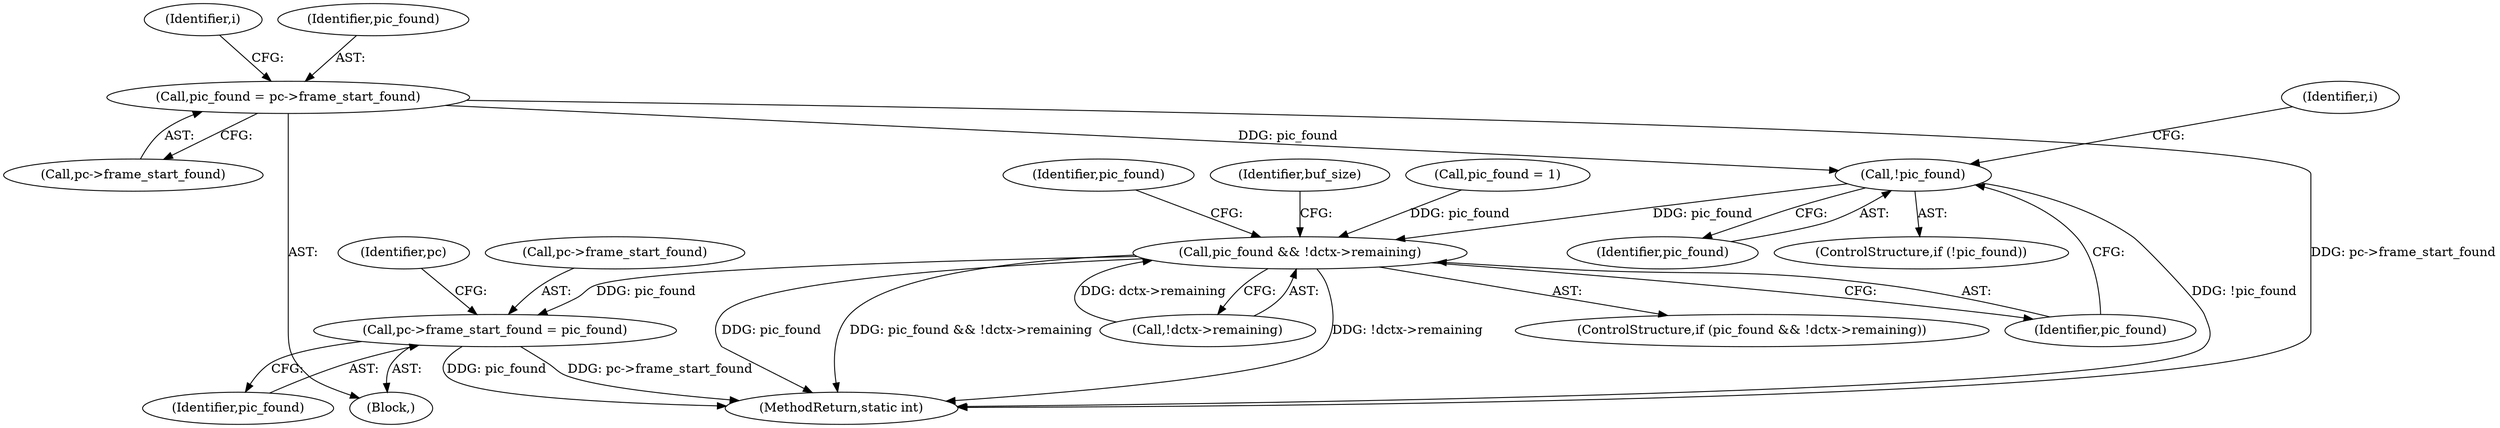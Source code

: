digraph "0_FFmpeg_611b35627488a8d0763e75c25ee0875c5b7987dd@pointer" {
"1000120" [label="(Call,pic_found = pc->frame_start_found)"];
"1000130" [label="(Call,!pic_found)"];
"1000170" [label="(Call,pic_found && !dctx->remaining)"];
"1000385" [label="(Call,pc->frame_start_found = pic_found)"];
"1000385" [label="(Call,pc->frame_start_found = pic_found)"];
"1000389" [label="(Identifier,pic_found)"];
"1000155" [label="(Call,pic_found = 1)"];
"1000386" [label="(Call,pc->frame_start_found)"];
"1000120" [label="(Call,pic_found = pc->frame_start_found)"];
"1000105" [label="(Block,)"];
"1000129" [label="(ControlStructure,if (!pic_found))"];
"1000171" [label="(Identifier,pic_found)"];
"1000392" [label="(Identifier,pc)"];
"1000127" [label="(Identifier,i)"];
"1000397" [label="(MethodReturn,static int)"];
"1000130" [label="(Call,!pic_found)"];
"1000135" [label="(Identifier,i)"];
"1000170" [label="(Call,pic_found && !dctx->remaining)"];
"1000121" [label="(Identifier,pic_found)"];
"1000340" [label="(Identifier,pic_found)"];
"1000122" [label="(Call,pc->frame_start_found)"];
"1000172" [label="(Call,!dctx->remaining)"];
"1000179" [label="(Identifier,buf_size)"];
"1000131" [label="(Identifier,pic_found)"];
"1000169" [label="(ControlStructure,if (pic_found && !dctx->remaining))"];
"1000120" -> "1000105"  [label="AST: "];
"1000120" -> "1000122"  [label="CFG: "];
"1000121" -> "1000120"  [label="AST: "];
"1000122" -> "1000120"  [label="AST: "];
"1000127" -> "1000120"  [label="CFG: "];
"1000120" -> "1000397"  [label="DDG: pc->frame_start_found"];
"1000120" -> "1000130"  [label="DDG: pic_found"];
"1000130" -> "1000129"  [label="AST: "];
"1000130" -> "1000131"  [label="CFG: "];
"1000131" -> "1000130"  [label="AST: "];
"1000135" -> "1000130"  [label="CFG: "];
"1000171" -> "1000130"  [label="CFG: "];
"1000130" -> "1000397"  [label="DDG: !pic_found"];
"1000130" -> "1000170"  [label="DDG: pic_found"];
"1000170" -> "1000169"  [label="AST: "];
"1000170" -> "1000171"  [label="CFG: "];
"1000170" -> "1000172"  [label="CFG: "];
"1000171" -> "1000170"  [label="AST: "];
"1000172" -> "1000170"  [label="AST: "];
"1000179" -> "1000170"  [label="CFG: "];
"1000340" -> "1000170"  [label="CFG: "];
"1000170" -> "1000397"  [label="DDG: !dctx->remaining"];
"1000170" -> "1000397"  [label="DDG: pic_found"];
"1000170" -> "1000397"  [label="DDG: pic_found && !dctx->remaining"];
"1000155" -> "1000170"  [label="DDG: pic_found"];
"1000172" -> "1000170"  [label="DDG: dctx->remaining"];
"1000170" -> "1000385"  [label="DDG: pic_found"];
"1000385" -> "1000105"  [label="AST: "];
"1000385" -> "1000389"  [label="CFG: "];
"1000386" -> "1000385"  [label="AST: "];
"1000389" -> "1000385"  [label="AST: "];
"1000392" -> "1000385"  [label="CFG: "];
"1000385" -> "1000397"  [label="DDG: pic_found"];
"1000385" -> "1000397"  [label="DDG: pc->frame_start_found"];
}
